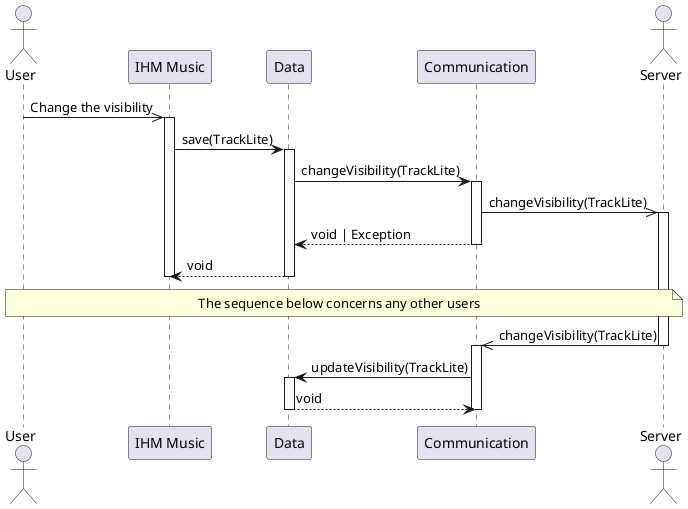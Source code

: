 @startuml Edit Visibility (client side)
actor User
participant "IHM Music" as IHM
participant Data
participant Communication
actor Server

User ->> IHM : Change the visibility
activate IHM

IHM -> Data : save(TrackLite)
activate Data

Data -> Communication : changeVisibility(TrackLite)
activate Communication

Communication ->> Server : changeVisibility(TrackLite)
activate Server

Communication --> Data : void | Exception
deactivate Communication

Data --> IHM : void
deactivate Data
deactivate IHM

note across : The sequence below concerns any other users

Server ->> Communication : changeVisibility(TrackLite)
deactivate Server
activate Communication

Communication -> Data : updateVisibility(TrackLite)
activate Data

Data --> Communication : void
deactivate Data
deactivate Communication

@enduml